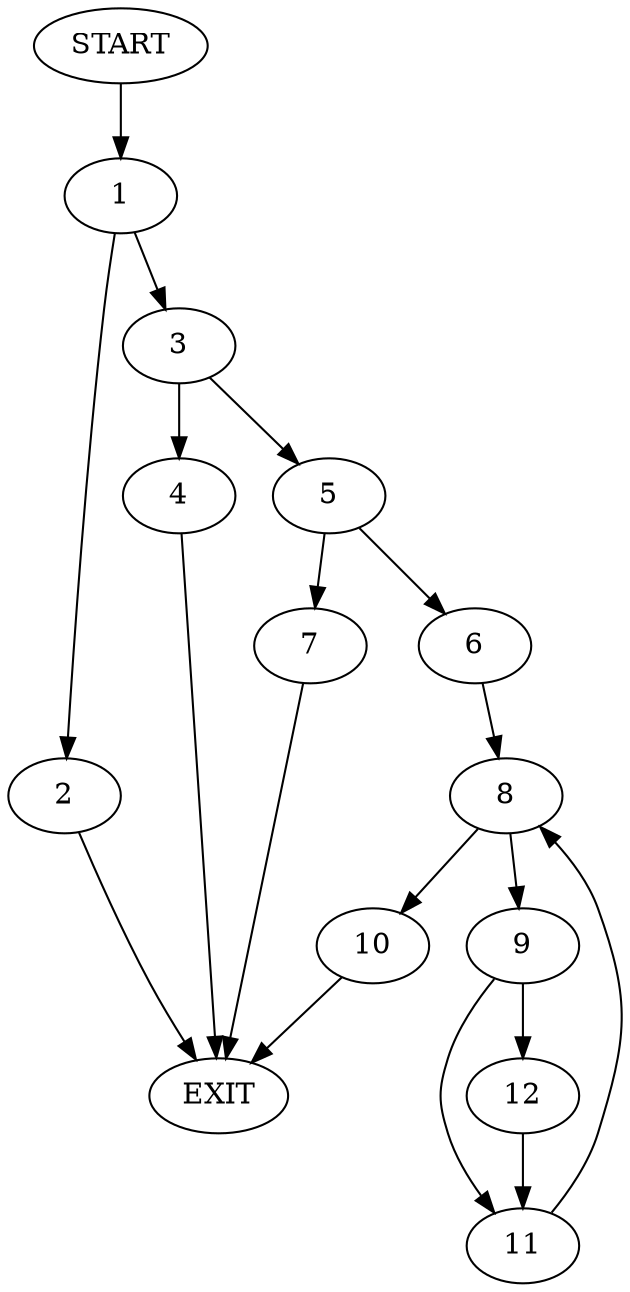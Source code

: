digraph {
0 [label="START"]
13 [label="EXIT"]
0 -> 1
1 -> 2
1 -> 3
2 -> 13
3 -> 4
3 -> 5
5 -> 6
5 -> 7
4 -> 13
6 -> 8
7 -> 13
8 -> 9
8 -> 10
9 -> 11
9 -> 12
10 -> 13
11 -> 8
12 -> 11
}

